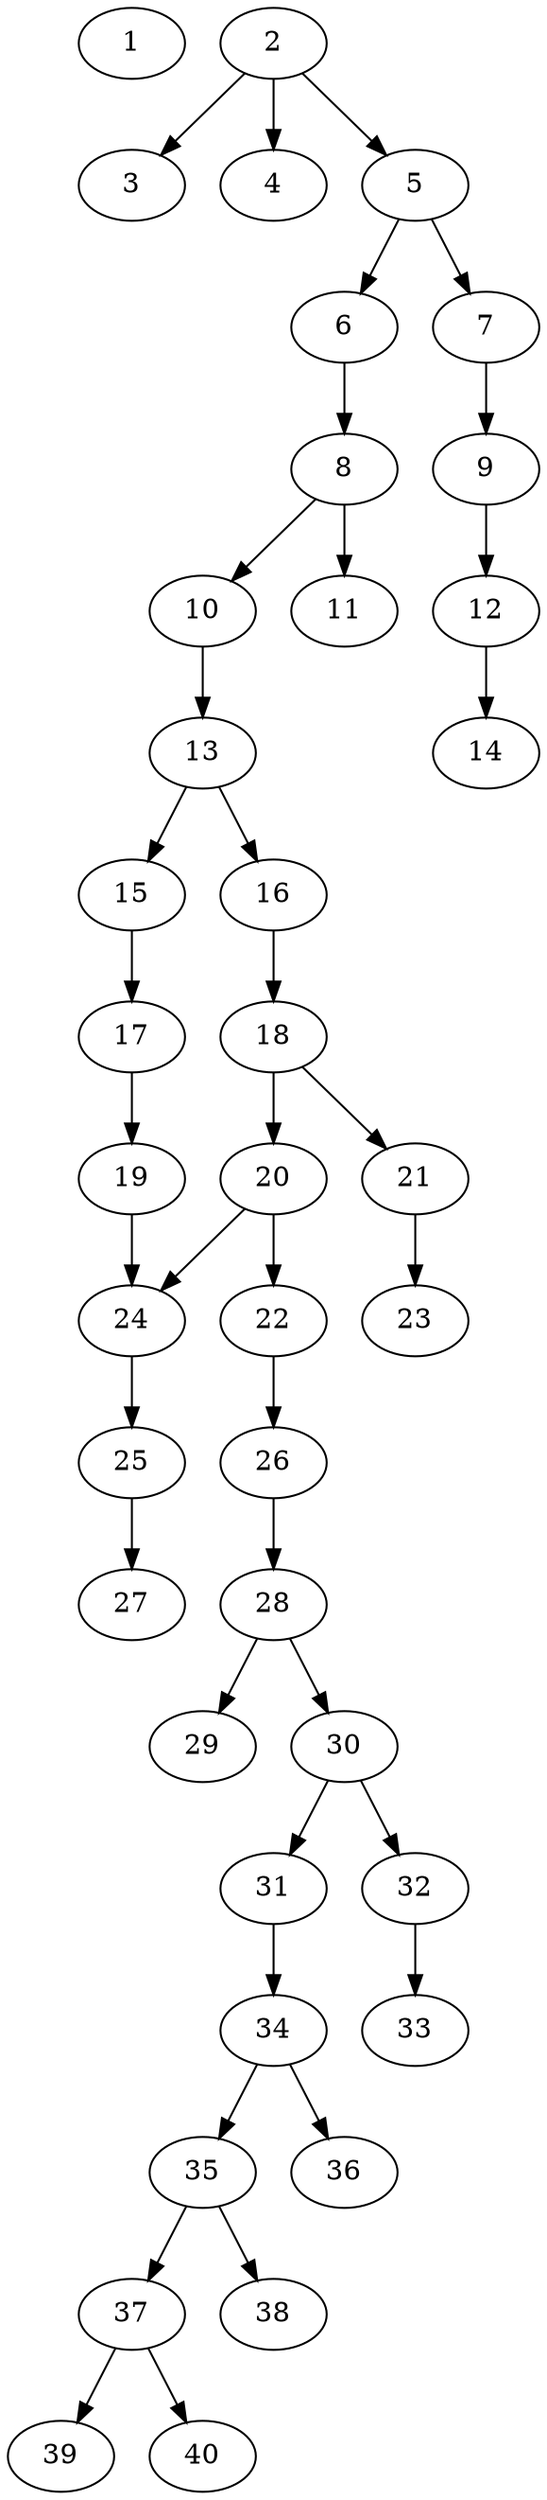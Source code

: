 // DAG automatically generated by daggen at Thu Oct  3 14:06:48 2019
// ./daggen --dot -n 40 --ccr 0.5 --fat 0.3 --regular 0.9 --density 0.5 --mindata 5242880 --maxdata 52428800 
digraph G {
  1 [size="15325184", alpha="0.13", expect_size="7662592"] 
  2 [size="14022656", alpha="0.06", expect_size="7011328"] 
  2 -> 3 [size ="7011328"]
  2 -> 4 [size ="7011328"]
  2 -> 5 [size ="7011328"]
  3 [size="79026176", alpha="0.18", expect_size="39513088"] 
  4 [size="75982848", alpha="0.16", expect_size="37991424"] 
  5 [size="39962624", alpha="0.07", expect_size="19981312"] 
  5 -> 6 [size ="19981312"]
  5 -> 7 [size ="19981312"]
  6 [size="75589632", alpha="0.06", expect_size="37794816"] 
  6 -> 8 [size ="37794816"]
  7 [size="93353984", alpha="0.08", expect_size="46676992"] 
  7 -> 9 [size ="46676992"]
  8 [size="88711168", alpha="0.14", expect_size="44355584"] 
  8 -> 10 [size ="44355584"]
  8 -> 11 [size ="44355584"]
  9 [size="27856896", alpha="0.03", expect_size="13928448"] 
  9 -> 12 [size ="13928448"]
  10 [size="46706688", alpha="0.08", expect_size="23353344"] 
  10 -> 13 [size ="23353344"]
  11 [size="43626496", alpha="0.16", expect_size="21813248"] 
  12 [size="10981376", alpha="0.15", expect_size="5490688"] 
  12 -> 14 [size ="5490688"]
  13 [size="38508544", alpha="0.00", expect_size="19254272"] 
  13 -> 15 [size ="19254272"]
  13 -> 16 [size ="19254272"]
  14 [size="30930944", alpha="0.01", expect_size="15465472"] 
  15 [size="104523776", alpha="0.09", expect_size="52261888"] 
  15 -> 17 [size ="52261888"]
  16 [size="42952704", alpha="0.18", expect_size="21476352"] 
  16 -> 18 [size ="21476352"]
  17 [size="69337088", alpha="0.11", expect_size="34668544"] 
  17 -> 19 [size ="34668544"]
  18 [size="13232128", alpha="0.01", expect_size="6616064"] 
  18 -> 20 [size ="6616064"]
  18 -> 21 [size ="6616064"]
  19 [size="79405056", alpha="0.15", expect_size="39702528"] 
  19 -> 24 [size ="39702528"]
  20 [size="94836736", alpha="0.15", expect_size="47418368"] 
  20 -> 22 [size ="47418368"]
  20 -> 24 [size ="47418368"]
  21 [size="39432192", alpha="0.16", expect_size="19716096"] 
  21 -> 23 [size ="19716096"]
  22 [size="20766720", alpha="0.18", expect_size="10383360"] 
  22 -> 26 [size ="10383360"]
  23 [size="90316800", alpha="0.14", expect_size="45158400"] 
  24 [size="91129856", alpha="0.04", expect_size="45564928"] 
  24 -> 25 [size ="45564928"]
  25 [size="96788480", alpha="0.01", expect_size="48394240"] 
  25 -> 27 [size ="48394240"]
  26 [size="44550144", alpha="0.11", expect_size="22275072"] 
  26 -> 28 [size ="22275072"]
  27 [size="35788800", alpha="0.19", expect_size="17894400"] 
  28 [size="88909824", alpha="0.03", expect_size="44454912"] 
  28 -> 29 [size ="44454912"]
  28 -> 30 [size ="44454912"]
  29 [size="91383808", alpha="0.11", expect_size="45691904"] 
  30 [size="66414592", alpha="0.07", expect_size="33207296"] 
  30 -> 31 [size ="33207296"]
  30 -> 32 [size ="33207296"]
  31 [size="41625600", alpha="0.10", expect_size="20812800"] 
  31 -> 34 [size ="20812800"]
  32 [size="21860352", alpha="0.13", expect_size="10930176"] 
  32 -> 33 [size ="10930176"]
  33 [size="10653696", alpha="0.02", expect_size="5326848"] 
  34 [size="76550144", alpha="0.15", expect_size="38275072"] 
  34 -> 35 [size ="38275072"]
  34 -> 36 [size ="38275072"]
  35 [size="96303104", alpha="0.08", expect_size="48151552"] 
  35 -> 37 [size ="48151552"]
  35 -> 38 [size ="48151552"]
  36 [size="99389440", alpha="0.08", expect_size="49694720"] 
  37 [size="56543232", alpha="0.00", expect_size="28271616"] 
  37 -> 39 [size ="28271616"]
  37 -> 40 [size ="28271616"]
  38 [size="50630656", alpha="0.13", expect_size="25315328"] 
  39 [size="65507328", alpha="0.01", expect_size="32753664"] 
  40 [size="24176640", alpha="0.06", expect_size="12088320"] 
}
